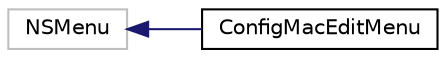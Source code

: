 digraph "Graphical Class Hierarchy"
{
  edge [fontname="Helvetica",fontsize="10",labelfontname="Helvetica",labelfontsize="10"];
  node [fontname="Helvetica",fontsize="10",shape=record];
  rankdir="LR";
  Node24 [label="NSMenu",height=0.2,width=0.4,color="grey75", fillcolor="white", style="filled"];
  Node24 -> Node0 [dir="back",color="midnightblue",fontsize="10",style="solid",fontname="Helvetica"];
  Node0 [label="ConfigMacEditMenu",height=0.2,width=0.4,color="black", fillcolor="white", style="filled",URL="$interfaceConfigMacEditMenu.html",tooltip="The menu under \"Edit\" in the menu bar. "];
}

